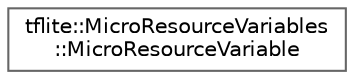 digraph "Graphical Class Hierarchy"
{
 // LATEX_PDF_SIZE
  bgcolor="transparent";
  edge [fontname=Helvetica,fontsize=10,labelfontname=Helvetica,labelfontsize=10];
  node [fontname=Helvetica,fontsize=10,shape=box,height=0.2,width=0.4];
  rankdir="LR";
  Node0 [id="Node000000",label="tflite::MicroResourceVariables\l::MicroResourceVariable",height=0.2,width=0.4,color="grey40", fillcolor="white", style="filled",URL="$structtflite_1_1_micro_resource_variables_1_1_micro_resource_variable.html",tooltip=" "];
}
